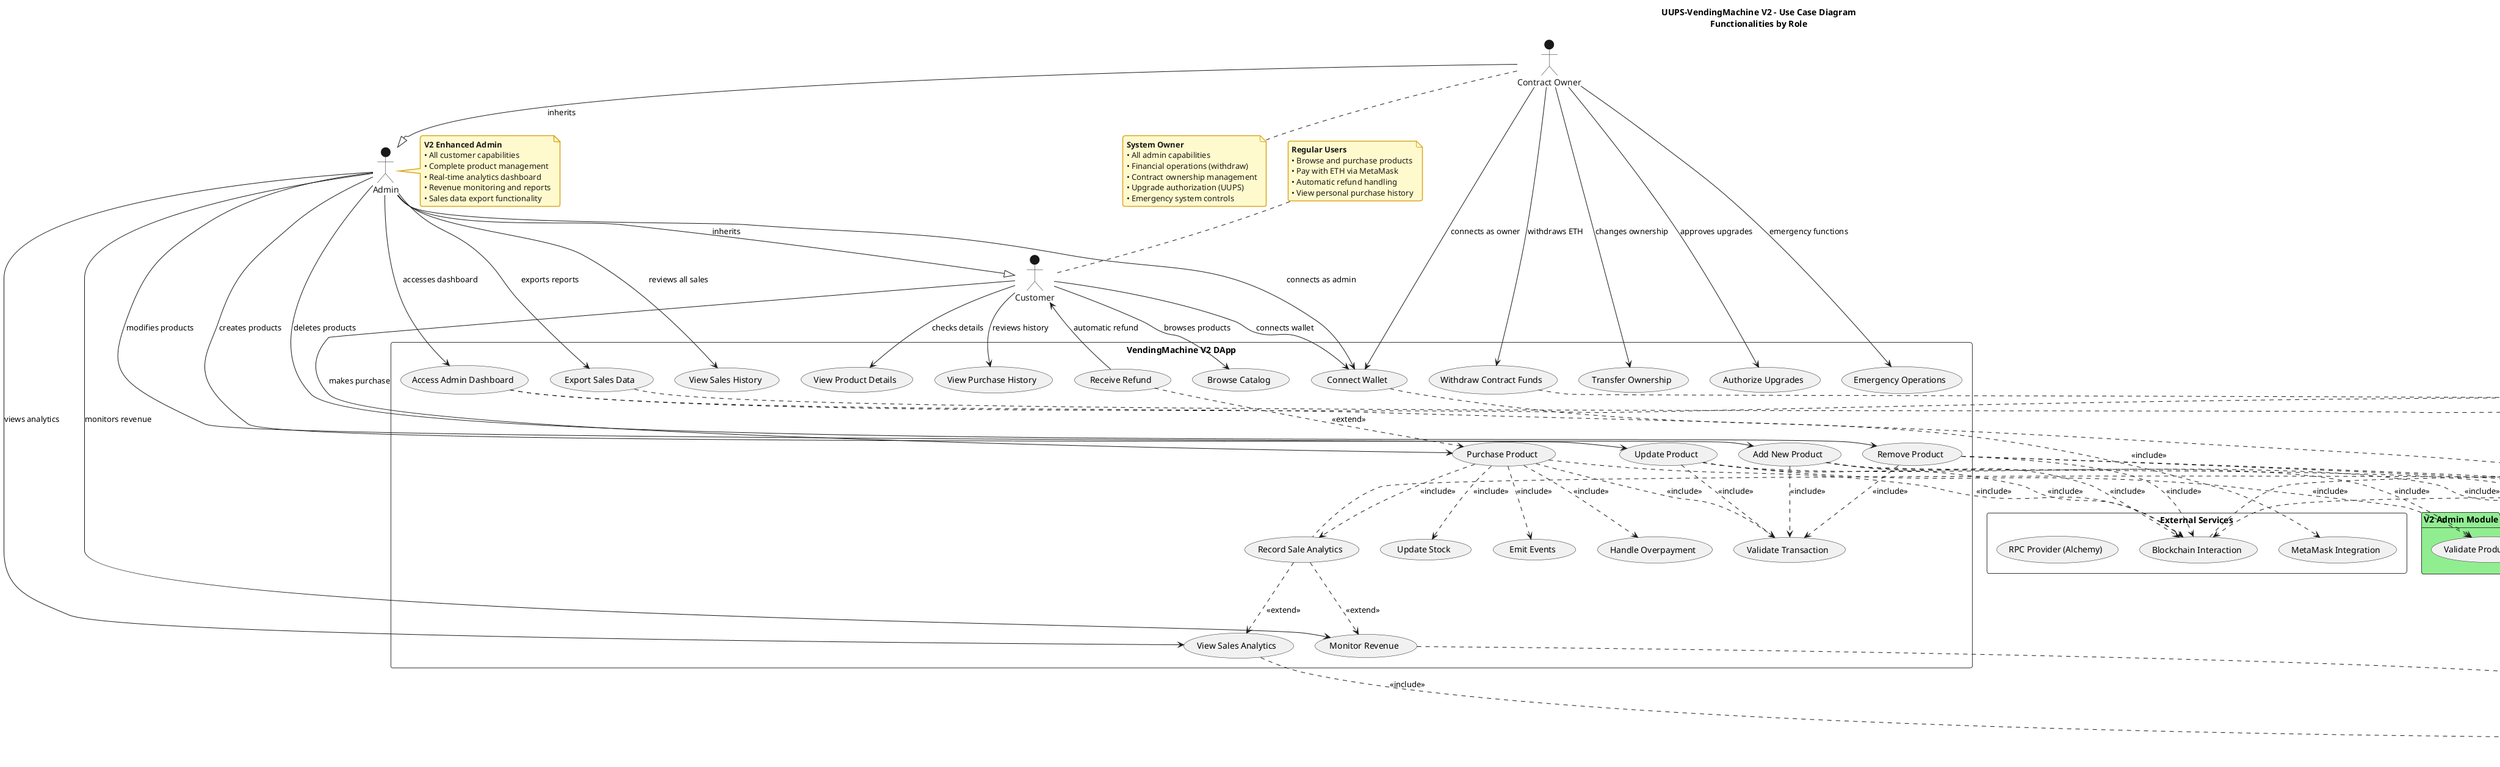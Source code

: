 @startuml UUPS-VendingMachine-V2_10-usecase
!theme mars
skinparam backgroundColor white
skinparam note {
  BackgroundColor #FFFACD
  BorderColor #DAA520
}

title UUPS-VendingMachine V2 - Use Case Diagram\nFunctionalities by Role

' Actors
actor "Customer" as Customer
actor "Admin" as Admin
actor "Contract Owner" as Owner

' System boundary
rectangle "VendingMachine V2 DApp" {
  
  ' Customer Use Cases
  usecase "Connect Wallet" as UC1
  usecase "Browse Catalog" as UC2
  usecase "View Product Details" as UC3
  usecase "Purchase Product" as UC4
  usecase "View Purchase History" as UC5
  usecase "Receive Refund" as UC6
  
  ' Admin Use Cases (V2 Enhanced)
  usecase "Access Admin Dashboard" as UC7
  usecase "Add New Product" as UC8
  usecase "Update Product" as UC9
  usecase "Remove Product" as UC10
  usecase "View Sales Analytics" as UC11
  usecase "Export Sales Data" as UC12
  usecase "Monitor Revenue" as UC13
  usecase "View Sales History" as UC14
  
  ' Owner Use Cases
  usecase "Withdraw Contract Funds" as UC15
  usecase "Transfer Ownership" as UC16
  usecase "Authorize Upgrades" as UC17
  usecase "Emergency Operations" as UC18
  
  ' System Use Cases (Internal)
  usecase "Validate Transaction" as UC19
  usecase "Update Stock" as UC20
  usecase "Record Sale Analytics" as UC21
  usecase "Emit Events" as UC22
  usecase "Handle Overpayment" as UC23
}

' External Systems
rectangle "External Services" {
  usecase "MetaMask Integration" as EXT1
  usecase "Blockchain Interaction" as EXT2
  usecase "RPC Provider (Alchemy)" as EXT3
}

' Actor Relationships - Customer
Customer --> UC1 : connects wallet
Customer --> UC2 : browses products
Customer --> UC3 : checks details
Customer --> UC4 : makes purchase
Customer --> UC5 : reviews history
Customer <-- UC6 : automatic refund

' Actor Relationships - Admin (V2 Features)
Admin --> UC1 : connects as admin
Admin --> UC7 : accesses dashboard
Admin --> UC8 : creates products
Admin --> UC9 : modifies products
Admin --> UC10 : deletes products
Admin --> UC11 : views analytics
Admin --> UC12 : exports reports
Admin --> UC13 : monitors revenue
Admin --> UC14 : reviews all sales

' Actor Relationships - Owner
Owner --> UC1 : connects as owner
Owner --> UC15 : withdraws ETH
Owner --> UC16 : changes ownership
Owner --> UC17 : approves upgrades
Owner --> UC18 : emergency functions

' Include Relationships
UC4 ..> UC19 : <<include>>
UC4 ..> UC20 : <<include>>
UC4 ..> UC21 : <<include>>
UC4 ..> UC22 : <<include>>
UC4 ..> UC23 : <<include>>

UC8 ..> UC19 : <<include>>
UC9 ..> UC19 : <<include>>
UC10 ..> UC19 : <<include>>

UC1 ..> EXT1 : <<include>>
UC4 ..> EXT2 : <<include>>
UC8 ..> EXT2 : <<include>>
UC9 ..> EXT2 : <<include>>
UC10 ..> EXT2 : <<include>>
UC15 ..> EXT2 : <<include>>

' Extend Relationships
UC21 ..> UC11 : <<extend>>
UC21 ..> UC13 : <<extend>>
UC6 ..> UC4 : <<extend>>

' Generalization (Admin inherits Customer capabilities)
Admin --|> Customer : inherits

' Generalization (Owner inherits Admin capabilities)  
Owner --|> Admin : inherits

' Package for V2 Analytics Features
package "V2 Analytics Module" #LightBlue {
  usecase "Calculate Revenue Metrics" as V2_1
  usecase "Generate Time-based Reports" as V2_2
  usecase "Track Product Performance" as V2_3
  usecase "Real-time Dashboard Updates" as V2_4
}

UC11 ..> V2_1 : <<include>>
UC12 ..> V2_2 : <<include>>
UC13 ..> V2_3 : <<include>>
UC7 ..> V2_4 : <<include>>

' Package for V2 Admin Module
package "V2 Admin Module" #LightGreen {
  usecase "Verify Admin Permissions" as V2_5
  usecase "Validate Product Data" as V2_6
  usecase "Manage Product Lifecycle" as V2_7
  usecase "Audit Trail Logging" as V2_8
}

UC7 ..> V2_5 : <<include>>
UC8 ..> V2_6 : <<include>>
UC9 ..> V2_6 : <<include>>
UC10 ..> V2_7 : <<include>>
UC8 ..> V2_8 : <<include>>
UC9 ..> V2_8 : <<include>>
UC10 ..> V2_8 : <<include>>

note top of Customer
**Regular Users**
• Browse and purchase products
• Pay with ETH via MetaMask  
• Automatic refund handling
• View personal purchase history
end note

note right of Admin
**V2 Enhanced Admin**
• All customer capabilities
• Complete product management
• Real-time analytics dashboard
• Revenue monitoring and reports
• Sales data export functionality
end note

note bottom of Owner
**System Owner**
• All admin capabilities
• Financial operations (withdraw)
• Contract ownership management
• Upgrade authorization (UUPS)
• Emergency system controls
end note

note left of UC21
**V2 Analytics Enhancement**
Every purchase automatically:
• Records sale details
• Updates revenue metrics  
• Tracks product performance
• Enables real-time reporting
end note

note right of EXT2
**Blockchain Integration**
• Ethereum smart contract calls
• Transaction processing
• Event emission and listening
• UUPS proxy pattern support
end note

@enduml